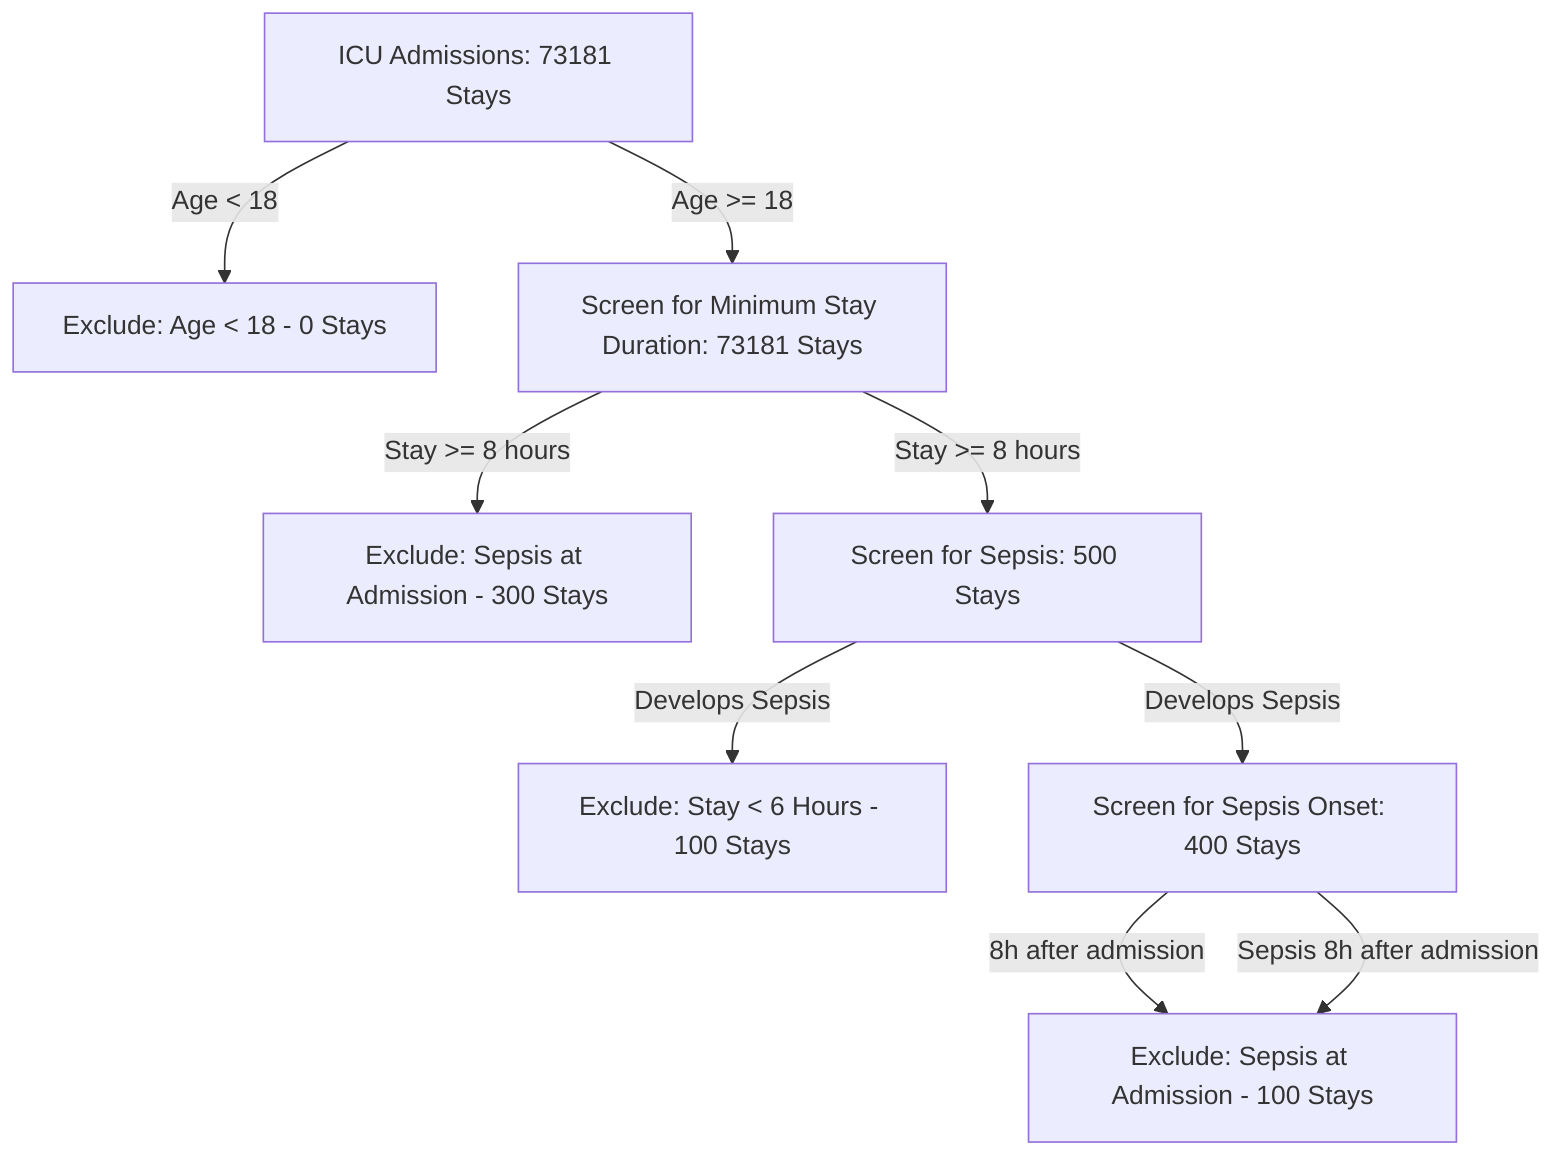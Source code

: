 graph TB
A["ICU Admissions: 73181 Stays"]
A -->|Age < 18| B["Exclude: Age < 18 - 0 Stays"]
A -->|Age >= 18| C["Screen for Minimum Stay Duration: 73181 Stays"]
C -->|Stay >= 8 hours| D["Exclude: Sepsis at Admission - 300 Stays"]
C -->|Stay >= 8 hours| E["Screen for Sepsis: 500 Stays"]
E -->|Develops Sepsis| F["Exclude: Stay < 6 Hours - 100 Stays"]
E -->|Develops Sepsis| G["Screen for Sepsis Onset: 400 Stays"]
G -->|8h after admission| H["Exclude: Sepsis at Admission - 100 Stays"]
G -->|Sepsis 8h after admission| H["Exclude: Sepsis at Admission - 100 Stays"]